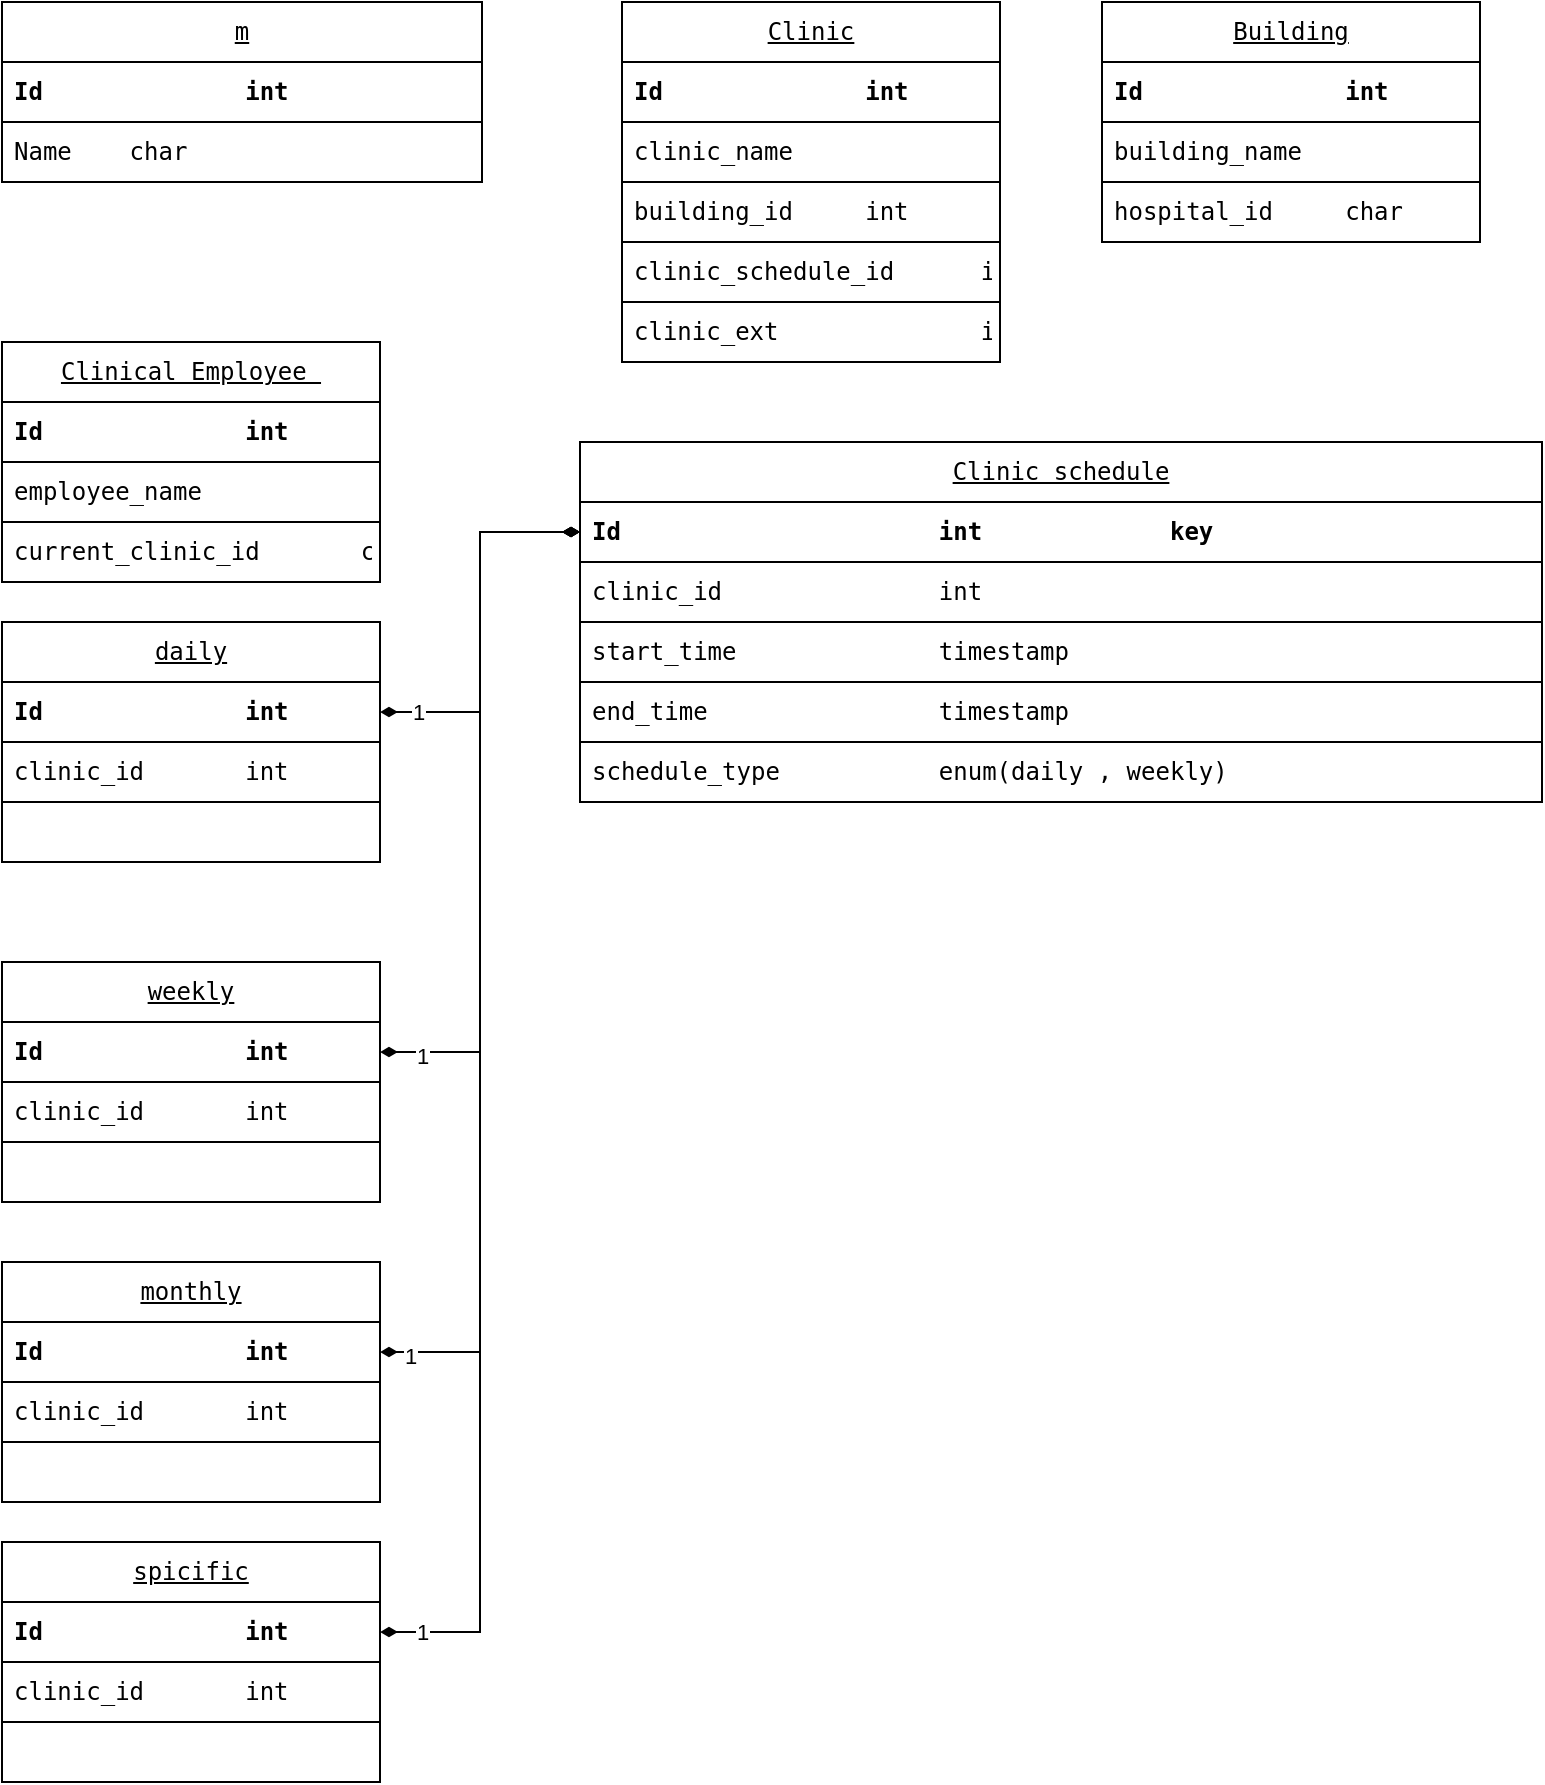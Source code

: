<mxfile version="21.6.8" type="github">
  <diagram name="Page-1" id="efa7a0a1-bf9b-a30e-e6df-94a7791c09e9">
    <mxGraphModel dx="631" dy="364" grid="1" gridSize="10" guides="1" tooltips="1" connect="1" arrows="1" fold="1" page="1" pageScale="1" pageWidth="826" pageHeight="1169" background="none" math="0" shadow="0">
      <root>
        <mxCell id="0" />
        <mxCell id="1" parent="0" />
        <mxCell id="pgx4OTSIPYldHVkFa5tO-132" value="m" style="swimlane;fontStyle=4;childLayout=stackLayout;horizontal=1;startSize=30;horizontalStack=0;resizeParent=1;resizeParentMax=0;resizeLast=0;collapsible=1;marginBottom=0;whiteSpace=wrap;html=1;fontFamily=monospace;" vertex="1" parent="1">
          <mxGeometry x="30" y="30" width="240" height="90" as="geometry" />
        </mxCell>
        <mxCell id="pgx4OTSIPYldHVkFa5tO-133" value="&lt;div&gt;Id&lt;span style=&quot;white-space: pre;&quot;&gt;&#x9;&lt;/span&gt;&lt;span style=&quot;white-space: pre;&quot;&gt;&#x9;&lt;/span&gt;int&lt;span style=&quot;white-space: pre;&quot;&gt;&#x9;&lt;/span&gt;&lt;span style=&quot;white-space: pre;&quot;&gt;&#x9;&lt;/span&gt;key&lt;/div&gt;" style="text;strokeColor=default;fillColor=none;align=left;verticalAlign=middle;spacingLeft=4;spacingRight=4;overflow=hidden;points=[[0,0.5],[1,0.5]];portConstraint=eastwest;rotatable=0;whiteSpace=wrap;html=1;fontStyle=1;labelBorderColor=none;labelBackgroundColor=none;horizontal=1;spacingTop=0;fontFamily=monospace;" vertex="1" parent="pgx4OTSIPYldHVkFa5tO-132">
          <mxGeometry y="30" width="240" height="30" as="geometry" />
        </mxCell>
        <mxCell id="pgx4OTSIPYldHVkFa5tO-134" value="Name&lt;span style=&quot;white-space: pre;&quot;&gt;&#x9;&lt;/span&gt;char" style="text;strokeColor=default;fillColor=none;align=left;verticalAlign=middle;spacingLeft=4;spacingRight=4;overflow=hidden;points=[[0,0.5],[1,0.5]];portConstraint=eastwest;rotatable=0;whiteSpace=wrap;html=1;fontFamily=monospace;" vertex="1" parent="pgx4OTSIPYldHVkFa5tO-132">
          <mxGeometry y="60" width="240" height="30" as="geometry" />
        </mxCell>
        <mxCell id="pgx4OTSIPYldHVkFa5tO-137" value="Building" style="swimlane;fontStyle=4;childLayout=stackLayout;horizontal=1;startSize=30;horizontalStack=0;resizeParent=1;resizeParentMax=0;resizeLast=0;collapsible=1;marginBottom=0;whiteSpace=wrap;html=1;fontFamily=monospace;" vertex="1" parent="1">
          <mxGeometry x="580" y="30" width="189" height="120" as="geometry" />
        </mxCell>
        <mxCell id="pgx4OTSIPYldHVkFa5tO-138" value="Id&lt;span style=&quot;white-space: pre;&quot;&gt;&#x9;&lt;/span&gt;&lt;span style=&quot;white-space: pre;&quot;&gt;&#x9;&lt;/span&gt;int&lt;span style=&quot;white-space: pre;&quot;&gt;&#x9;&lt;/span&gt;&lt;span style=&quot;white-space: pre;&quot;&gt;&#x9;&lt;/span&gt;key" style="text;strokeColor=default;fillColor=none;align=left;verticalAlign=middle;spacingLeft=4;spacingRight=4;overflow=hidden;points=[[0,0.5],[1,0.5]];portConstraint=eastwest;rotatable=0;whiteSpace=wrap;html=1;fontStyle=1;labelBorderColor=none;labelBackgroundColor=none;horizontal=1;spacingTop=0;fontFamily=monospace;" vertex="1" parent="pgx4OTSIPYldHVkFa5tO-137">
          <mxGeometry y="30" width="189" height="30" as="geometry" />
        </mxCell>
        <mxCell id="pgx4OTSIPYldHVkFa5tO-139" value="building_name" style="text;strokeColor=default;fillColor=none;align=left;verticalAlign=middle;spacingLeft=4;spacingRight=4;overflow=hidden;points=[[0,0.5],[1,0.5]];portConstraint=eastwest;rotatable=0;whiteSpace=wrap;html=1;fontFamily=monospace;" vertex="1" parent="pgx4OTSIPYldHVkFa5tO-137">
          <mxGeometry y="60" width="189" height="30" as="geometry" />
        </mxCell>
        <mxCell id="pgx4OTSIPYldHVkFa5tO-143" value="hospital_&lt;span style=&quot;white-space: pre;&quot;&gt;id&lt;span style=&quot;white-space: pre;&quot;&gt;&#x9;&lt;/span&gt;&lt;/span&gt;char&lt;span style=&quot;white-space: pre;&quot;&gt;&#x9;&lt;/span&gt;&lt;span style=&quot;white-space: pre;&quot;&gt;&#x9;&lt;/span&gt;FK" style="text;strokeColor=default;fillColor=none;align=left;verticalAlign=middle;spacingLeft=4;spacingRight=4;overflow=hidden;points=[[0,0.5],[1,0.5]];portConstraint=eastwest;rotatable=0;whiteSpace=wrap;html=1;fontFamily=monospace;" vertex="1" parent="pgx4OTSIPYldHVkFa5tO-137">
          <mxGeometry y="90" width="189" height="30" as="geometry" />
        </mxCell>
        <mxCell id="pgx4OTSIPYldHVkFa5tO-144" value="Clinic" style="swimlane;fontStyle=4;childLayout=stackLayout;horizontal=1;startSize=30;horizontalStack=0;resizeParent=1;resizeParentMax=0;resizeLast=0;collapsible=1;marginBottom=0;whiteSpace=wrap;html=1;fontFamily=monospace;" vertex="1" parent="1">
          <mxGeometry x="340" y="30" width="189" height="180" as="geometry" />
        </mxCell>
        <mxCell id="pgx4OTSIPYldHVkFa5tO-145" value="Id&lt;span style=&quot;white-space: pre;&quot;&gt;&#x9;&lt;/span&gt;&lt;span style=&quot;white-space: pre;&quot;&gt;&#x9;&lt;/span&gt;int&lt;span style=&quot;white-space: pre;&quot;&gt;&#x9;&lt;/span&gt;&lt;span style=&quot;white-space: pre;&quot;&gt;&#x9;&lt;/span&gt;key" style="text;strokeColor=default;fillColor=none;align=left;verticalAlign=middle;spacingLeft=4;spacingRight=4;overflow=hidden;points=[[0,0.5],[1,0.5]];portConstraint=eastwest;rotatable=0;whiteSpace=wrap;html=1;fontStyle=1;labelBorderColor=none;labelBackgroundColor=none;horizontal=1;spacingTop=0;fontFamily=monospace;" vertex="1" parent="pgx4OTSIPYldHVkFa5tO-144">
          <mxGeometry y="30" width="189" height="30" as="geometry" />
        </mxCell>
        <mxCell id="pgx4OTSIPYldHVkFa5tO-146" value="clinic_name" style="text;strokeColor=default;fillColor=none;align=left;verticalAlign=middle;spacingLeft=4;spacingRight=4;overflow=hidden;points=[[0,0.5],[1,0.5]];portConstraint=eastwest;rotatable=0;whiteSpace=wrap;html=1;fontFamily=monospace;" vertex="1" parent="pgx4OTSIPYldHVkFa5tO-144">
          <mxGeometry y="60" width="189" height="30" as="geometry" />
        </mxCell>
        <mxCell id="pgx4OTSIPYldHVkFa5tO-148" value="building_&lt;span style=&quot;white-space: pre;&quot;&gt;id&lt;span style=&quot;white-space: pre;&quot;&gt;&#x9;&lt;/span&gt;&lt;/span&gt;int&lt;span style=&quot;white-space: pre;&quot;&gt;&#x9;&lt;/span&gt;&lt;span style=&quot;white-space: pre;&quot;&gt;&#x9;&lt;/span&gt;FK" style="text;strokeColor=default;fillColor=none;align=left;verticalAlign=middle;spacingLeft=4;spacingRight=4;overflow=hidden;points=[[0,0.5],[1,0.5]];portConstraint=eastwest;rotatable=0;whiteSpace=wrap;html=1;fontFamily=monospace;" vertex="1" parent="pgx4OTSIPYldHVkFa5tO-144">
          <mxGeometry y="90" width="189" height="30" as="geometry" />
        </mxCell>
        <mxCell id="pgx4OTSIPYldHVkFa5tO-160" value="clinic_schedule_&lt;span style=&quot;white-space: pre;&quot;&gt;id&lt;span style=&quot;white-space: pre;&quot;&gt;&#x9;&lt;/span&gt;&lt;/span&gt;int&lt;span style=&quot;white-space: pre;&quot;&gt;&#x9;&lt;/span&gt;&lt;span style=&quot;white-space: pre;&quot;&gt;&#x9;&lt;/span&gt;FK" style="text;strokeColor=default;fillColor=none;align=left;verticalAlign=middle;spacingLeft=4;spacingRight=4;overflow=hidden;points=[[0,0.5],[1,0.5]];portConstraint=eastwest;rotatable=0;whiteSpace=wrap;html=1;fontFamily=monospace;" vertex="1" parent="pgx4OTSIPYldHVkFa5tO-144">
          <mxGeometry y="120" width="189" height="30" as="geometry" />
        </mxCell>
        <mxCell id="pgx4OTSIPYldHVkFa5tO-161" value="clinic_ext&lt;span style=&quot;white-space: pre;&quot;&gt;&#x9;&lt;/span&gt;&lt;span style=&quot;white-space: pre;&quot;&gt;&lt;span style=&quot;white-space: pre;&quot;&gt;&#x9;&lt;/span&gt;&lt;/span&gt;int&lt;span style=&quot;white-space: pre;&quot;&gt;&#x9;&lt;/span&gt;&lt;span style=&quot;white-space: pre;&quot;&gt;&#x9;&lt;/span&gt;" style="text;strokeColor=default;fillColor=none;align=left;verticalAlign=middle;spacingLeft=4;spacingRight=4;overflow=hidden;points=[[0,0.5],[1,0.5]];portConstraint=eastwest;rotatable=0;whiteSpace=wrap;html=1;fontFamily=monospace;" vertex="1" parent="pgx4OTSIPYldHVkFa5tO-144">
          <mxGeometry y="150" width="189" height="30" as="geometry" />
        </mxCell>
        <mxCell id="pgx4OTSIPYldHVkFa5tO-151" value="Clinical Employee&amp;nbsp; " style="swimlane;fontStyle=4;childLayout=stackLayout;horizontal=1;startSize=30;horizontalStack=0;resizeParent=1;resizeParentMax=0;resizeLast=0;collapsible=1;marginBottom=0;whiteSpace=wrap;html=1;fontFamily=monospace;" vertex="1" parent="1">
          <mxGeometry x="30" y="200" width="189" height="120" as="geometry" />
        </mxCell>
        <mxCell id="pgx4OTSIPYldHVkFa5tO-152" value="Id&lt;span style=&quot;white-space: pre;&quot;&gt;&#x9;&lt;/span&gt;&lt;span style=&quot;white-space: pre;&quot;&gt;&#x9;&lt;/span&gt;int&lt;span style=&quot;white-space: pre;&quot;&gt;&#x9;&lt;/span&gt;&lt;span style=&quot;white-space: pre;&quot;&gt;&#x9;&lt;/span&gt;key" style="text;strokeColor=default;fillColor=none;align=left;verticalAlign=middle;spacingLeft=4;spacingRight=4;overflow=hidden;points=[[0,0.5],[1,0.5]];portConstraint=eastwest;rotatable=0;whiteSpace=wrap;html=1;fontStyle=1;labelBorderColor=none;labelBackgroundColor=none;horizontal=1;spacingTop=0;fontFamily=monospace;" vertex="1" parent="pgx4OTSIPYldHVkFa5tO-151">
          <mxGeometry y="30" width="189" height="30" as="geometry" />
        </mxCell>
        <mxCell id="pgx4OTSIPYldHVkFa5tO-153" value="employee_name" style="text;strokeColor=default;fillColor=none;align=left;verticalAlign=middle;spacingLeft=4;spacingRight=4;overflow=hidden;points=[[0,0.5],[1,0.5]];portConstraint=eastwest;rotatable=0;whiteSpace=wrap;html=1;fontFamily=monospace;" vertex="1" parent="pgx4OTSIPYldHVkFa5tO-151">
          <mxGeometry y="60" width="189" height="30" as="geometry" />
        </mxCell>
        <mxCell id="pgx4OTSIPYldHVkFa5tO-154" value="current_clinic_&lt;span style=&quot;white-space: pre;&quot;&gt;id&lt;span style=&quot;white-space: pre;&quot;&gt;&#x9;&lt;/span&gt;&lt;/span&gt;char&lt;span style=&quot;white-space: pre;&quot;&gt;&#x9;&lt;/span&gt; &lt;span style=&quot;white-space: pre;&quot;&gt;&#x9;&lt;/span&gt;FK" style="text;strokeColor=default;fillColor=none;align=left;verticalAlign=middle;spacingLeft=4;spacingRight=4;overflow=hidden;points=[[0,0.5],[1,0.5]];portConstraint=eastwest;rotatable=0;whiteSpace=wrap;html=1;fontFamily=monospace;" vertex="1" parent="pgx4OTSIPYldHVkFa5tO-151">
          <mxGeometry y="90" width="189" height="30" as="geometry" />
        </mxCell>
        <mxCell id="pgx4OTSIPYldHVkFa5tO-156" value="Clinic schedule" style="swimlane;fontStyle=4;childLayout=stackLayout;horizontal=1;startSize=30;horizontalStack=0;resizeParent=1;resizeParentMax=0;resizeLast=0;collapsible=1;marginBottom=0;whiteSpace=wrap;html=1;fontFamily=monospace;" vertex="1" parent="1">
          <mxGeometry x="319" y="250" width="481" height="180" as="geometry" />
        </mxCell>
        <mxCell id="pgx4OTSIPYldHVkFa5tO-157" value="Id&lt;span style=&quot;white-space: pre;&quot;&gt;&#x9;&lt;/span&gt;&lt;span style=&quot;white-space: pre;&quot;&gt;&#x9;&lt;/span&gt;&lt;span style=&quot;white-space: pre;&quot;&gt;&#x9;&lt;/span&gt;int&lt;span style=&quot;white-space: pre;&quot;&gt;&#x9;&lt;/span&gt;&lt;span style=&quot;white-space: pre;&quot;&gt;&#x9;&lt;/span&gt;key" style="text;strokeColor=default;fillColor=none;align=left;verticalAlign=middle;spacingLeft=4;spacingRight=4;overflow=hidden;points=[[0,0.5],[1,0.5]];portConstraint=eastwest;rotatable=0;whiteSpace=wrap;html=1;fontStyle=1;labelBorderColor=none;labelBackgroundColor=none;horizontal=1;spacingTop=0;fontFamily=monospace;" vertex="1" parent="pgx4OTSIPYldHVkFa5tO-156">
          <mxGeometry y="30" width="481" height="30" as="geometry" />
        </mxCell>
        <mxCell id="pgx4OTSIPYldHVkFa5tO-158" value="clinic_id&lt;span style=&quot;white-space: pre;&quot;&gt;&#x9;&lt;/span&gt;&lt;span style=&quot;white-space: pre;&quot;&gt;&#x9;&lt;/span&gt;int" style="text;strokeColor=default;fillColor=none;align=left;verticalAlign=middle;spacingLeft=4;spacingRight=4;overflow=hidden;points=[[0,0.5],[1,0.5]];portConstraint=eastwest;rotatable=0;whiteSpace=wrap;html=1;fontFamily=monospace;" vertex="1" parent="pgx4OTSIPYldHVkFa5tO-156">
          <mxGeometry y="60" width="481" height="30" as="geometry" />
        </mxCell>
        <mxCell id="pgx4OTSIPYldHVkFa5tO-159" value="start_time&lt;span style=&quot;white-space: pre;&quot;&gt;&#x9;&lt;/span&gt;&lt;span style=&quot;white-space: pre;&quot;&gt;&#x9;&lt;/span&gt;&lt;code class=&quot;type&quot;&gt;timestamp&lt;/code&gt;" style="text;strokeColor=default;fillColor=none;align=left;verticalAlign=middle;spacingLeft=4;spacingRight=4;overflow=hidden;points=[[0,0.5],[1,0.5]];portConstraint=eastwest;rotatable=0;whiteSpace=wrap;html=1;fontFamily=monospace;" vertex="1" parent="pgx4OTSIPYldHVkFa5tO-156">
          <mxGeometry y="90" width="481" height="30" as="geometry" />
        </mxCell>
        <mxCell id="pgx4OTSIPYldHVkFa5tO-190" value="end_time&lt;span style=&quot;white-space: pre;&quot;&gt;&#x9;&lt;/span&gt;&lt;span style=&quot;white-space: pre;&quot;&gt;&#x9;&lt;/span&gt;&lt;code class=&quot;type&quot;&gt;timestamp&lt;/code&gt;" style="text;strokeColor=default;fillColor=none;align=left;verticalAlign=middle;spacingLeft=4;spacingRight=4;overflow=hidden;points=[[0,0.5],[1,0.5]];portConstraint=eastwest;rotatable=0;whiteSpace=wrap;html=1;fontFamily=monospace;" vertex="1" parent="pgx4OTSIPYldHVkFa5tO-156">
          <mxGeometry y="120" width="481" height="30" as="geometry" />
        </mxCell>
        <mxCell id="pgx4OTSIPYldHVkFa5tO-178" value="schedule_type&lt;span style=&quot;white-space: pre;&quot;&gt;&#x9;&lt;/span&gt;&lt;span style=&quot;white-space: pre;&quot;&gt;&#x9;&lt;code&gt;enum(daily , weekly)&lt;/code&gt;&lt;/span&gt;" style="text;strokeColor=default;fillColor=none;align=left;verticalAlign=middle;spacingLeft=4;spacingRight=4;overflow=hidden;points=[[0,0.5],[1,0.5]];portConstraint=eastwest;rotatable=0;whiteSpace=wrap;html=1;fontFamily=monospace;" vertex="1" parent="pgx4OTSIPYldHVkFa5tO-156">
          <mxGeometry y="150" width="481" height="30" as="geometry" />
        </mxCell>
        <mxCell id="pgx4OTSIPYldHVkFa5tO-162" value="daily" style="swimlane;fontStyle=4;childLayout=stackLayout;horizontal=1;startSize=30;horizontalStack=0;resizeParent=1;resizeParentMax=0;resizeLast=0;collapsible=1;marginBottom=0;whiteSpace=wrap;html=1;fontFamily=monospace;" vertex="1" parent="1">
          <mxGeometry x="30" y="340" width="189" height="120" as="geometry" />
        </mxCell>
        <mxCell id="pgx4OTSIPYldHVkFa5tO-163" value="Id&lt;span style=&quot;white-space: pre;&quot;&gt;&#x9;&lt;/span&gt;&lt;span style=&quot;white-space: pre;&quot;&gt;&#x9;&lt;/span&gt;int&lt;span style=&quot;white-space: pre;&quot;&gt;&#x9;&lt;/span&gt;&lt;span style=&quot;white-space: pre;&quot;&gt;&#x9;&lt;/span&gt;key" style="text;strokeColor=default;fillColor=none;align=left;verticalAlign=middle;spacingLeft=4;spacingRight=4;overflow=hidden;points=[[0,0.5],[1,0.5]];portConstraint=eastwest;rotatable=0;whiteSpace=wrap;html=1;fontStyle=1;labelBorderColor=none;labelBackgroundColor=none;horizontal=1;spacingTop=0;fontFamily=monospace;" vertex="1" parent="pgx4OTSIPYldHVkFa5tO-162">
          <mxGeometry y="30" width="189" height="30" as="geometry" />
        </mxCell>
        <mxCell id="pgx4OTSIPYldHVkFa5tO-164" value="clinic_id&lt;span style=&quot;white-space: pre;&quot;&gt;&#x9;&lt;/span&gt;int" style="text;strokeColor=default;fillColor=none;align=left;verticalAlign=middle;spacingLeft=4;spacingRight=4;overflow=hidden;points=[[0,0.5],[1,0.5]];portConstraint=eastwest;rotatable=0;whiteSpace=wrap;html=1;fontFamily=monospace;" vertex="1" parent="pgx4OTSIPYldHVkFa5tO-162">
          <mxGeometry y="60" width="189" height="30" as="geometry" />
        </mxCell>
        <mxCell id="pgx4OTSIPYldHVkFa5tO-165" value="" style="text;strokeColor=default;fillColor=none;align=left;verticalAlign=middle;spacingLeft=4;spacingRight=4;overflow=hidden;points=[[0,0.5],[1,0.5]];portConstraint=eastwest;rotatable=0;whiteSpace=wrap;html=1;fontFamily=monospace;" vertex="1" parent="pgx4OTSIPYldHVkFa5tO-162">
          <mxGeometry y="90" width="189" height="30" as="geometry" />
        </mxCell>
        <mxCell id="pgx4OTSIPYldHVkFa5tO-166" value="monthly" style="swimlane;fontStyle=4;childLayout=stackLayout;horizontal=1;startSize=30;horizontalStack=0;resizeParent=1;resizeParentMax=0;resizeLast=0;collapsible=1;marginBottom=0;whiteSpace=wrap;html=1;fontFamily=monospace;" vertex="1" parent="1">
          <mxGeometry x="30" y="660" width="189" height="120" as="geometry" />
        </mxCell>
        <mxCell id="pgx4OTSIPYldHVkFa5tO-167" value="Id&lt;span style=&quot;white-space: pre;&quot;&gt;&#x9;&lt;/span&gt;&lt;span style=&quot;white-space: pre;&quot;&gt;&#x9;&lt;/span&gt;int&lt;span style=&quot;white-space: pre;&quot;&gt;&#x9;&lt;/span&gt;&lt;span style=&quot;white-space: pre;&quot;&gt;&#x9;&lt;/span&gt;key" style="text;strokeColor=default;fillColor=none;align=left;verticalAlign=middle;spacingLeft=4;spacingRight=4;overflow=hidden;points=[[0,0.5],[1,0.5]];portConstraint=eastwest;rotatable=0;whiteSpace=wrap;html=1;fontStyle=1;labelBorderColor=none;labelBackgroundColor=none;horizontal=1;spacingTop=0;fontFamily=monospace;" vertex="1" parent="pgx4OTSIPYldHVkFa5tO-166">
          <mxGeometry y="30" width="189" height="30" as="geometry" />
        </mxCell>
        <mxCell id="pgx4OTSIPYldHVkFa5tO-168" value="clinic_id&lt;span style=&quot;white-space: pre;&quot;&gt;&#x9;&lt;/span&gt;int" style="text;strokeColor=default;fillColor=none;align=left;verticalAlign=middle;spacingLeft=4;spacingRight=4;overflow=hidden;points=[[0,0.5],[1,0.5]];portConstraint=eastwest;rotatable=0;whiteSpace=wrap;html=1;fontFamily=monospace;" vertex="1" parent="pgx4OTSIPYldHVkFa5tO-166">
          <mxGeometry y="60" width="189" height="30" as="geometry" />
        </mxCell>
        <mxCell id="pgx4OTSIPYldHVkFa5tO-169" value="" style="text;strokeColor=default;fillColor=none;align=left;verticalAlign=middle;spacingLeft=4;spacingRight=4;overflow=hidden;points=[[0,0.5],[1,0.5]];portConstraint=eastwest;rotatable=0;whiteSpace=wrap;html=1;fontFamily=monospace;" vertex="1" parent="pgx4OTSIPYldHVkFa5tO-166">
          <mxGeometry y="90" width="189" height="30" as="geometry" />
        </mxCell>
        <mxCell id="pgx4OTSIPYldHVkFa5tO-170" value="weekly" style="swimlane;fontStyle=4;childLayout=stackLayout;horizontal=1;startSize=30;horizontalStack=0;resizeParent=1;resizeParentMax=0;resizeLast=0;collapsible=1;marginBottom=0;whiteSpace=wrap;html=1;fontFamily=monospace;" vertex="1" parent="1">
          <mxGeometry x="30" y="510" width="189" height="120" as="geometry" />
        </mxCell>
        <mxCell id="pgx4OTSIPYldHVkFa5tO-171" value="Id&lt;span style=&quot;white-space: pre;&quot;&gt;&#x9;&lt;/span&gt;&lt;span style=&quot;white-space: pre;&quot;&gt;&#x9;&lt;/span&gt;int&lt;span style=&quot;white-space: pre;&quot;&gt;&#x9;&lt;/span&gt;&lt;span style=&quot;white-space: pre;&quot;&gt;&#x9;&lt;/span&gt;key" style="text;strokeColor=default;fillColor=none;align=left;verticalAlign=middle;spacingLeft=4;spacingRight=4;overflow=hidden;points=[[0,0.5],[1,0.5]];portConstraint=eastwest;rotatable=0;whiteSpace=wrap;html=1;fontStyle=1;labelBorderColor=none;labelBackgroundColor=none;horizontal=1;spacingTop=0;fontFamily=monospace;" vertex="1" parent="pgx4OTSIPYldHVkFa5tO-170">
          <mxGeometry y="30" width="189" height="30" as="geometry" />
        </mxCell>
        <mxCell id="pgx4OTSIPYldHVkFa5tO-172" value="clinic_id&lt;span style=&quot;white-space: pre;&quot;&gt;&#x9;&lt;/span&gt;int" style="text;strokeColor=default;fillColor=none;align=left;verticalAlign=middle;spacingLeft=4;spacingRight=4;overflow=hidden;points=[[0,0.5],[1,0.5]];portConstraint=eastwest;rotatable=0;whiteSpace=wrap;html=1;fontFamily=monospace;" vertex="1" parent="pgx4OTSIPYldHVkFa5tO-170">
          <mxGeometry y="60" width="189" height="30" as="geometry" />
        </mxCell>
        <mxCell id="pgx4OTSIPYldHVkFa5tO-173" value="" style="text;strokeColor=default;fillColor=none;align=left;verticalAlign=middle;spacingLeft=4;spacingRight=4;overflow=hidden;points=[[0,0.5],[1,0.5]];portConstraint=eastwest;rotatable=0;whiteSpace=wrap;html=1;fontFamily=monospace;" vertex="1" parent="pgx4OTSIPYldHVkFa5tO-170">
          <mxGeometry y="90" width="189" height="30" as="geometry" />
        </mxCell>
        <mxCell id="pgx4OTSIPYldHVkFa5tO-174" value="spicific" style="swimlane;fontStyle=4;childLayout=stackLayout;horizontal=1;startSize=30;horizontalStack=0;resizeParent=1;resizeParentMax=0;resizeLast=0;collapsible=1;marginBottom=0;whiteSpace=wrap;html=1;fontFamily=monospace;" vertex="1" parent="1">
          <mxGeometry x="30" y="800" width="189" height="120" as="geometry" />
        </mxCell>
        <mxCell id="pgx4OTSIPYldHVkFa5tO-175" value="Id&lt;span style=&quot;white-space: pre;&quot;&gt;&#x9;&lt;/span&gt;&lt;span style=&quot;white-space: pre;&quot;&gt;&#x9;&lt;/span&gt;int&lt;span style=&quot;white-space: pre;&quot;&gt;&#x9;&lt;/span&gt;&lt;span style=&quot;white-space: pre;&quot;&gt;&#x9;&lt;/span&gt;key" style="text;strokeColor=default;fillColor=none;align=left;verticalAlign=middle;spacingLeft=4;spacingRight=4;overflow=hidden;points=[[0,0.5],[1,0.5]];portConstraint=eastwest;rotatable=0;whiteSpace=wrap;html=1;fontStyle=1;labelBorderColor=none;labelBackgroundColor=none;horizontal=1;spacingTop=0;fontFamily=monospace;" vertex="1" parent="pgx4OTSIPYldHVkFa5tO-174">
          <mxGeometry y="30" width="189" height="30" as="geometry" />
        </mxCell>
        <mxCell id="pgx4OTSIPYldHVkFa5tO-176" value="clinic_id&lt;span style=&quot;white-space: pre;&quot;&gt;&#x9;&lt;/span&gt;int" style="text;strokeColor=default;fillColor=none;align=left;verticalAlign=middle;spacingLeft=4;spacingRight=4;overflow=hidden;points=[[0,0.5],[1,0.5]];portConstraint=eastwest;rotatable=0;whiteSpace=wrap;html=1;fontFamily=monospace;" vertex="1" parent="pgx4OTSIPYldHVkFa5tO-174">
          <mxGeometry y="60" width="189" height="30" as="geometry" />
        </mxCell>
        <mxCell id="pgx4OTSIPYldHVkFa5tO-177" value="" style="text;strokeColor=default;fillColor=none;align=left;verticalAlign=middle;spacingLeft=4;spacingRight=4;overflow=hidden;points=[[0,0.5],[1,0.5]];portConstraint=eastwest;rotatable=0;whiteSpace=wrap;html=1;fontFamily=monospace;" vertex="1" parent="pgx4OTSIPYldHVkFa5tO-174">
          <mxGeometry y="90" width="189" height="30" as="geometry" />
        </mxCell>
        <mxCell id="pgx4OTSIPYldHVkFa5tO-191" style="edgeStyle=orthogonalEdgeStyle;rounded=0;orthogonalLoop=1;jettySize=auto;html=1;endArrow=diamondThin;endFill=1;startArrow=diamondThin;startFill=1;" edge="1" parent="1" source="pgx4OTSIPYldHVkFa5tO-175" target="pgx4OTSIPYldHVkFa5tO-157">
          <mxGeometry relative="1" as="geometry" />
        </mxCell>
        <mxCell id="pgx4OTSIPYldHVkFa5tO-198" value="1" style="edgeLabel;html=1;align=center;verticalAlign=middle;resizable=0;points=[];" vertex="1" connectable="0" parent="pgx4OTSIPYldHVkFa5tO-191">
          <mxGeometry x="-0.969" y="2" relative="1" as="geometry">
            <mxPoint x="11" y="2" as="offset" />
          </mxGeometry>
        </mxCell>
        <mxCell id="pgx4OTSIPYldHVkFa5tO-192" style="edgeStyle=orthogonalEdgeStyle;rounded=0;orthogonalLoop=1;jettySize=auto;html=1;entryX=0;entryY=0.5;entryDx=0;entryDy=0;endArrow=diamondThin;endFill=1;startArrow=diamondThin;startFill=1;" edge="1" parent="1" source="pgx4OTSIPYldHVkFa5tO-167" target="pgx4OTSIPYldHVkFa5tO-157">
          <mxGeometry relative="1" as="geometry" />
        </mxCell>
        <mxCell id="pgx4OTSIPYldHVkFa5tO-197" value="1" style="edgeLabel;html=1;align=center;verticalAlign=middle;resizable=0;points=[];" vertex="1" connectable="0" parent="pgx4OTSIPYldHVkFa5tO-192">
          <mxGeometry x="-0.941" y="-2" relative="1" as="geometry">
            <mxPoint as="offset" />
          </mxGeometry>
        </mxCell>
        <mxCell id="pgx4OTSIPYldHVkFa5tO-193" style="edgeStyle=orthogonalEdgeStyle;rounded=0;orthogonalLoop=1;jettySize=auto;html=1;endArrow=diamondThin;endFill=1;startArrow=diamondThin;startFill=1;" edge="1" parent="1" source="pgx4OTSIPYldHVkFa5tO-171" target="pgx4OTSIPYldHVkFa5tO-157">
          <mxGeometry relative="1" as="geometry" />
        </mxCell>
        <mxCell id="pgx4OTSIPYldHVkFa5tO-196" value="1" style="edgeLabel;html=1;align=center;verticalAlign=middle;resizable=0;points=[];" vertex="1" connectable="0" parent="pgx4OTSIPYldHVkFa5tO-193">
          <mxGeometry x="-0.886" y="-1" relative="1" as="geometry">
            <mxPoint y="1" as="offset" />
          </mxGeometry>
        </mxCell>
        <mxCell id="pgx4OTSIPYldHVkFa5tO-194" style="edgeStyle=orthogonalEdgeStyle;rounded=0;orthogonalLoop=1;jettySize=auto;html=1;endArrow=diamondThin;endFill=1;startArrow=diamondThin;startFill=1;" edge="1" parent="1" source="pgx4OTSIPYldHVkFa5tO-163" target="pgx4OTSIPYldHVkFa5tO-157">
          <mxGeometry relative="1" as="geometry" />
        </mxCell>
        <mxCell id="pgx4OTSIPYldHVkFa5tO-195" value="1" style="edgeLabel;html=1;align=center;verticalAlign=middle;resizable=0;points=[];" vertex="1" connectable="0" parent="pgx4OTSIPYldHVkFa5tO-194">
          <mxGeometry x="-0.805" y="1" relative="1" as="geometry">
            <mxPoint y="1" as="offset" />
          </mxGeometry>
        </mxCell>
      </root>
    </mxGraphModel>
  </diagram>
</mxfile>
